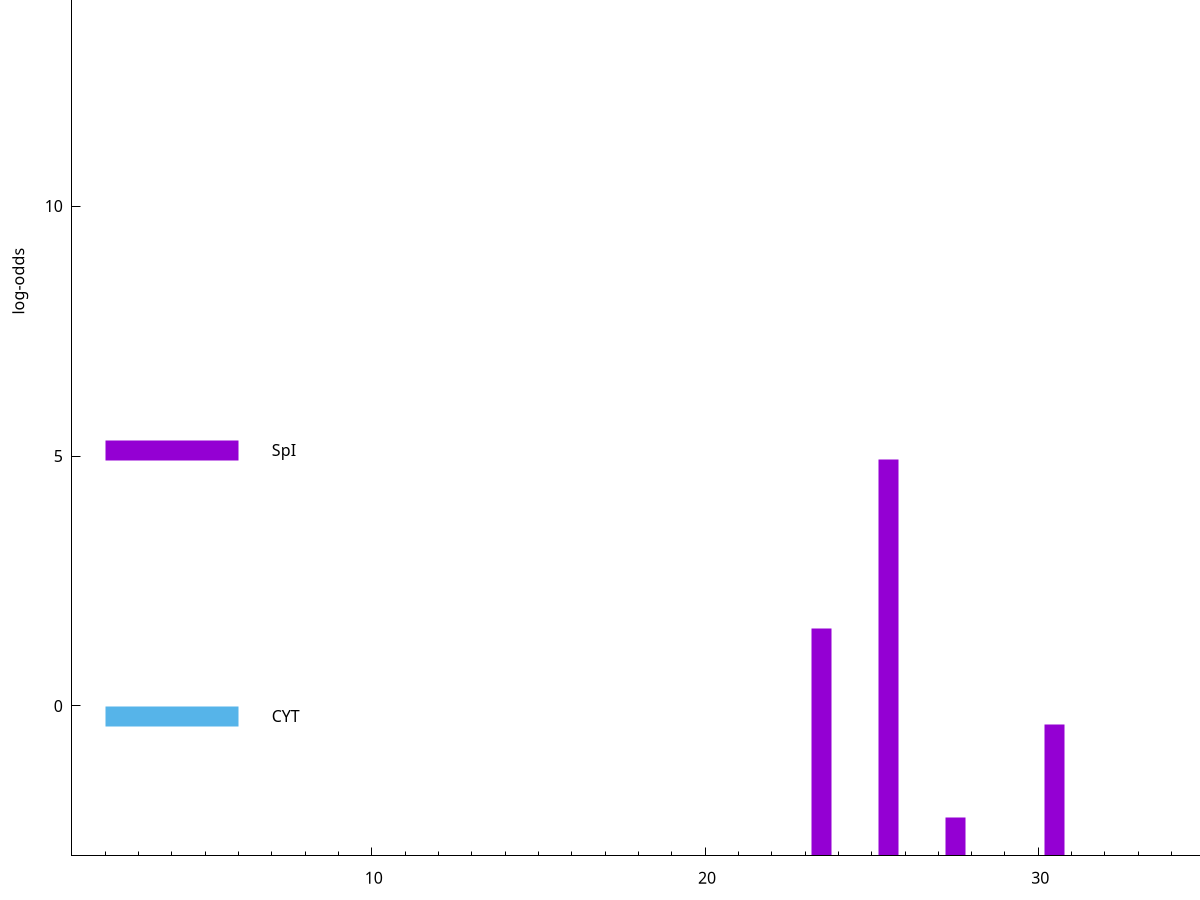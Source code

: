 set title "LipoP predictions for SRR4017837.gff"
set size 2., 1.4
set xrange [1:70] 
set mxtics 10
set yrange [-3:20]
set y2range [0:23]
set ylabel "log-odds"
set term postscript eps color solid "Helvetica" 30
set output "SRR4017837.gff7.eps"
set arrow from 2,15.526 to 6,15.526 nohead lt 4 lw 20
set label "TMH" at 7,15.526
set arrow from 2,5.11998 to 6,5.11998 nohead lt 1 lw 20
set label "SpI" at 7,5.11998
set arrow from 2,-0.200913 to 6,-0.200913 nohead lt 3 lw 20
set label "CYT" at 7,-0.200913
set arrow from 2,15.526 to 6,15.526 nohead lt 4 lw 20
set label "TMH" at 7,15.526
# NOTE: The scores below are the log-odds scores with the threshold
# NOTE: subtracted (a hack to make gnuplot make the histogram all
# NOTE: look nice).
plot "-" axes x1y2 title "" with impulses lt 1 lw 20
25.500000 7.938980
23.500000 4.552550
30.500000 2.625711
27.500000 0.765450
e
exit
